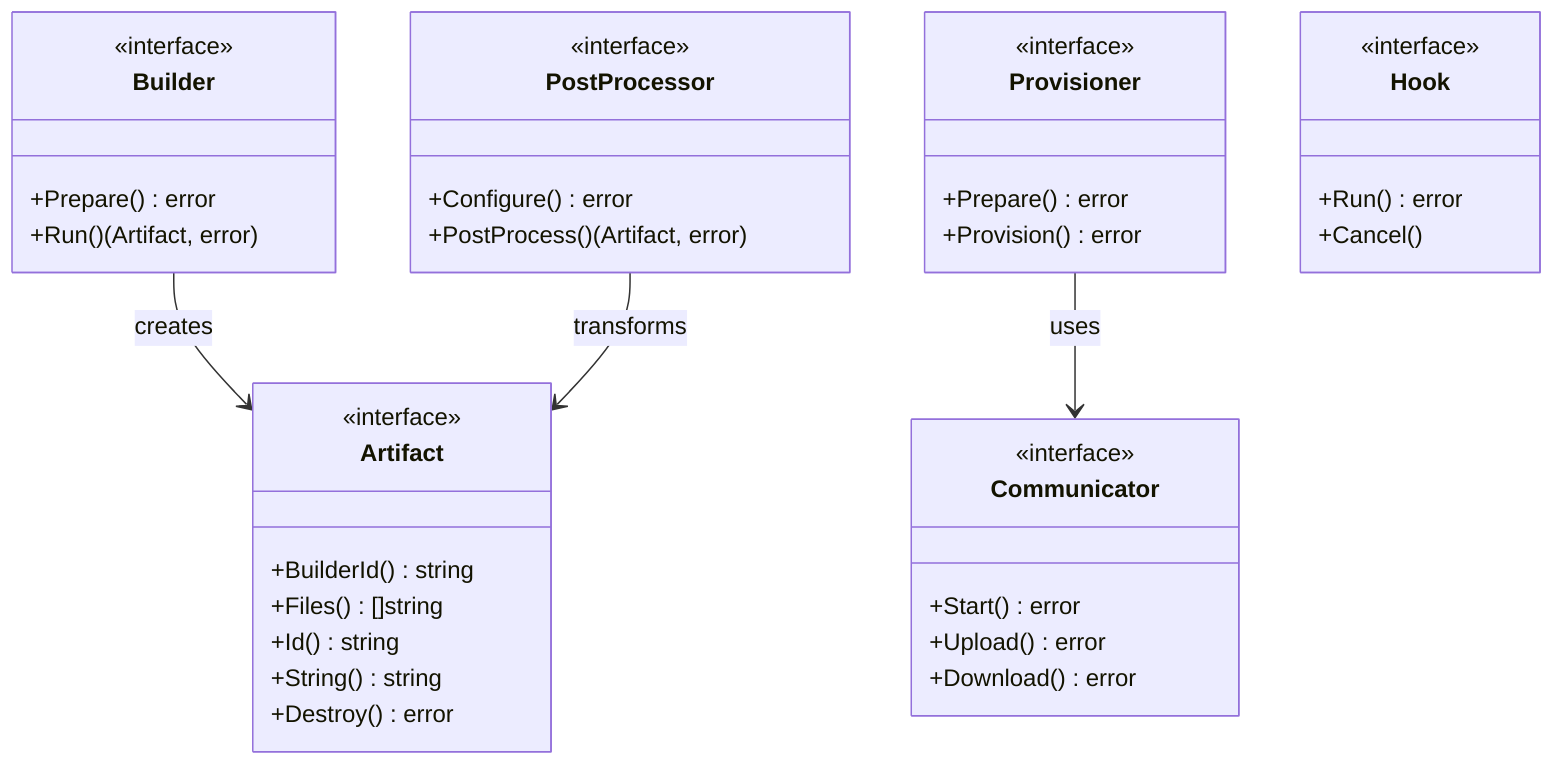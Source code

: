 classDiagram
    class Builder {
        <<interface>>
        +Prepare() error
        +Run() (Artifact, error)
    }

    class Provisioner {
        <<interface>>
        +Prepare() error
        +Provision() error
    }

    class PostProcessor {
        <<interface>>
        +Configure() error
        +PostProcess() (Artifact, error)
    }

    class Artifact {
        <<interface>>
        +BuilderId() string
        +Files() []string
        +Id() string
        +String() string
        +Destroy() error
    }

    class Hook {
        <<interface>>
        +Run() error
        +Cancel()
    }

    class Communicator {
        <<interface>>
        +Start() error
        +Upload() error
        +Download() error
    }

    Builder --> Artifact : creates
    PostProcessor --> Artifact : transforms
    Provisioner --> Communicator : uses